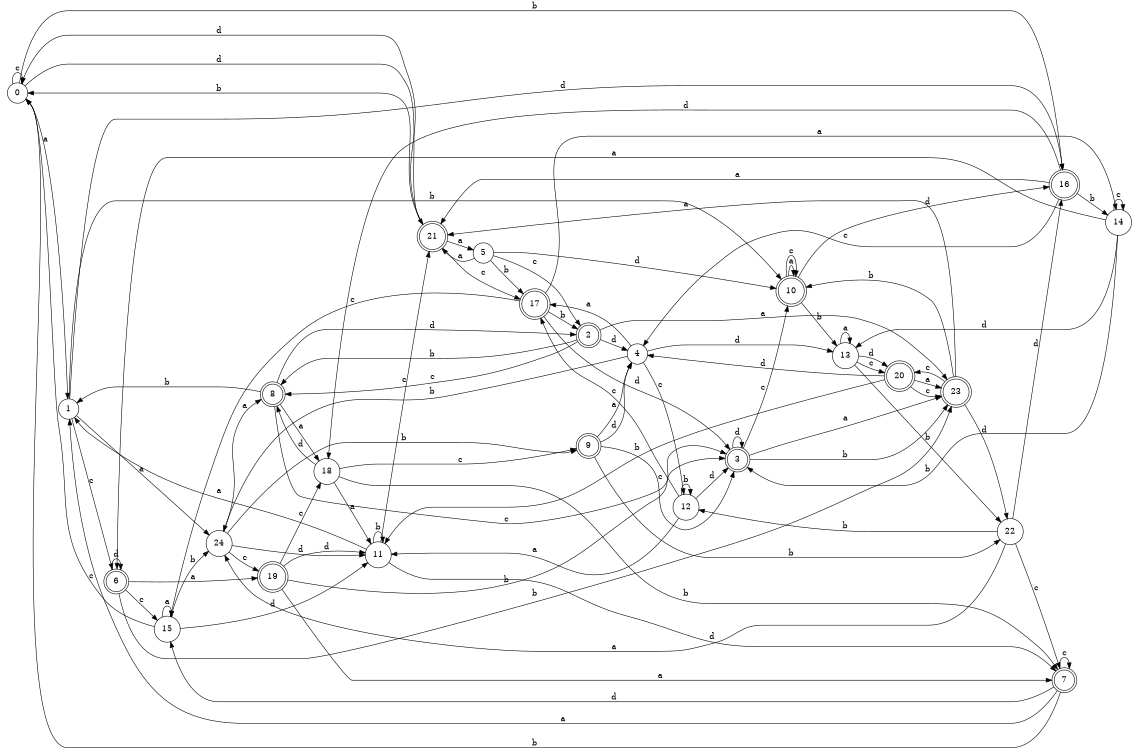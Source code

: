digraph n20_2 {
__start0 [label="" shape="none"];

rankdir=LR;
size="8,5";

s0 [style="filled", color="black", fillcolor="white" shape="circle", label="0"];
s1 [style="filled", color="black", fillcolor="white" shape="circle", label="1"];
s2 [style="rounded,filled", color="black", fillcolor="white" shape="doublecircle", label="2"];
s3 [style="rounded,filled", color="black", fillcolor="white" shape="doublecircle", label="3"];
s4 [style="filled", color="black", fillcolor="white" shape="circle", label="4"];
s5 [style="filled", color="black", fillcolor="white" shape="circle", label="5"];
s6 [style="rounded,filled", color="black", fillcolor="white" shape="doublecircle", label="6"];
s7 [style="rounded,filled", color="black", fillcolor="white" shape="doublecircle", label="7"];
s8 [style="rounded,filled", color="black", fillcolor="white" shape="doublecircle", label="8"];
s9 [style="rounded,filled", color="black", fillcolor="white" shape="doublecircle", label="9"];
s10 [style="rounded,filled", color="black", fillcolor="white" shape="doublecircle", label="10"];
s11 [style="filled", color="black", fillcolor="white" shape="circle", label="11"];
s12 [style="filled", color="black", fillcolor="white" shape="circle", label="12"];
s13 [style="filled", color="black", fillcolor="white" shape="circle", label="13"];
s14 [style="filled", color="black", fillcolor="white" shape="circle", label="14"];
s15 [style="filled", color="black", fillcolor="white" shape="circle", label="15"];
s16 [style="rounded,filled", color="black", fillcolor="white" shape="doublecircle", label="16"];
s17 [style="rounded,filled", color="black", fillcolor="white" shape="doublecircle", label="17"];
s18 [style="filled", color="black", fillcolor="white" shape="circle", label="18"];
s19 [style="rounded,filled", color="black", fillcolor="white" shape="doublecircle", label="19"];
s20 [style="rounded,filled", color="black", fillcolor="white" shape="doublecircle", label="20"];
s21 [style="rounded,filled", color="black", fillcolor="white" shape="doublecircle", label="21"];
s22 [style="filled", color="black", fillcolor="white" shape="circle", label="22"];
s23 [style="rounded,filled", color="black", fillcolor="white" shape="doublecircle", label="23"];
s24 [style="filled", color="black", fillcolor="white" shape="circle", label="24"];
s0 -> s1 [label="a"];
s0 -> s16 [label="b"];
s0 -> s0 [label="c"];
s0 -> s21 [label="d"];
s1 -> s24 [label="a"];
s1 -> s10 [label="b"];
s1 -> s6 [label="c"];
s1 -> s16 [label="d"];
s2 -> s23 [label="a"];
s2 -> s8 [label="b"];
s2 -> s8 [label="c"];
s2 -> s4 [label="d"];
s3 -> s23 [label="a"];
s3 -> s23 [label="b"];
s3 -> s10 [label="c"];
s3 -> s3 [label="d"];
s4 -> s17 [label="a"];
s4 -> s24 [label="b"];
s4 -> s12 [label="c"];
s4 -> s13 [label="d"];
s5 -> s21 [label="a"];
s5 -> s17 [label="b"];
s5 -> s2 [label="c"];
s5 -> s10 [label="d"];
s6 -> s19 [label="a"];
s6 -> s23 [label="b"];
s6 -> s15 [label="c"];
s6 -> s6 [label="d"];
s7 -> s1 [label="a"];
s7 -> s0 [label="b"];
s7 -> s7 [label="c"];
s7 -> s15 [label="d"];
s8 -> s18 [label="a"];
s8 -> s1 [label="b"];
s8 -> s3 [label="c"];
s8 -> s2 [label="d"];
s9 -> s4 [label="a"];
s9 -> s22 [label="b"];
s9 -> s3 [label="c"];
s9 -> s4 [label="d"];
s10 -> s10 [label="a"];
s10 -> s13 [label="b"];
s10 -> s10 [label="c"];
s10 -> s16 [label="d"];
s11 -> s1 [label="a"];
s11 -> s11 [label="b"];
s11 -> s21 [label="c"];
s11 -> s7 [label="d"];
s12 -> s11 [label="a"];
s12 -> s12 [label="b"];
s12 -> s17 [label="c"];
s12 -> s3 [label="d"];
s13 -> s13 [label="a"];
s13 -> s22 [label="b"];
s13 -> s20 [label="c"];
s13 -> s20 [label="d"];
s14 -> s6 [label="a"];
s14 -> s3 [label="b"];
s14 -> s14 [label="c"];
s14 -> s13 [label="d"];
s15 -> s15 [label="a"];
s15 -> s24 [label="b"];
s15 -> s0 [label="c"];
s15 -> s11 [label="d"];
s16 -> s21 [label="a"];
s16 -> s14 [label="b"];
s16 -> s4 [label="c"];
s16 -> s18 [label="d"];
s17 -> s14 [label="a"];
s17 -> s2 [label="b"];
s17 -> s15 [label="c"];
s17 -> s3 [label="d"];
s18 -> s11 [label="a"];
s18 -> s7 [label="b"];
s18 -> s9 [label="c"];
s18 -> s8 [label="d"];
s19 -> s7 [label="a"];
s19 -> s3 [label="b"];
s19 -> s18 [label="c"];
s19 -> s11 [label="d"];
s20 -> s23 [label="a"];
s20 -> s11 [label="b"];
s20 -> s23 [label="c"];
s20 -> s4 [label="d"];
s21 -> s5 [label="a"];
s21 -> s0 [label="b"];
s21 -> s17 [label="c"];
s21 -> s0 [label="d"];
s22 -> s24 [label="a"];
s22 -> s12 [label="b"];
s22 -> s7 [label="c"];
s22 -> s16 [label="d"];
s23 -> s21 [label="a"];
s23 -> s10 [label="b"];
s23 -> s20 [label="c"];
s23 -> s22 [label="d"];
s24 -> s8 [label="a"];
s24 -> s9 [label="b"];
s24 -> s19 [label="c"];
s24 -> s11 [label="d"];

}
